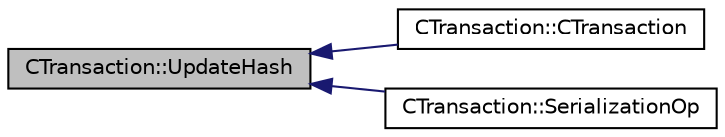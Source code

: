 digraph "CTransaction::UpdateHash"
{
  edge [fontname="Helvetica",fontsize="10",labelfontname="Helvetica",labelfontsize="10"];
  node [fontname="Helvetica",fontsize="10",shape=record];
  rankdir="LR";
  Node962 [label="CTransaction::UpdateHash",height=0.2,width=0.4,color="black", fillcolor="grey75", style="filled", fontcolor="black"];
  Node962 -> Node963 [dir="back",color="midnightblue",fontsize="10",style="solid",fontname="Helvetica"];
  Node963 [label="CTransaction::CTransaction",height=0.2,width=0.4,color="black", fillcolor="white", style="filled",URL="$class_c_transaction.html#a6607e95af3e2851ee3b7fe335a05eb4c",tooltip="Convert a CMutableTransaction into a CTransaction. "];
  Node962 -> Node964 [dir="back",color="midnightblue",fontsize="10",style="solid",fontname="Helvetica"];
  Node964 [label="CTransaction::SerializationOp",height=0.2,width=0.4,color="black", fillcolor="white", style="filled",URL="$class_c_transaction.html#aa79659fab1e973a058494393209b0a59"];
}
